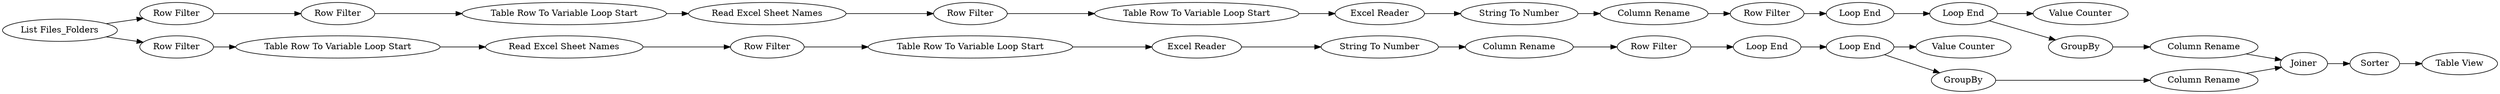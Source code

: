digraph {
	27 [label="List Files_Folders"]
	28 [label="Table Row To Variable Loop Start"]
	29 [label="Read Excel Sheet Names"]
	30 [label="Row Filter"]
	31 [label="Row Filter"]
	32 [label="Row Filter"]
	36 [label="Row Filter"]
	37 [label="Table Row To Variable Loop Start"]
	38 [label="Excel Reader"]
	40 [label="Loop End"]
	41 [label="Loop End"]
	42 [label="Column Rename"]
	43 [label="String To Number"]
	44 [label="Row Filter"]
	46 [label="Value Counter"]
	47 [label="Loop End"]
	48 [label="Excel Reader"]
	49 [label="Read Excel Sheet Names"]
	52 [label="Loop End"]
	53 [label="Table Row To Variable Loop Start"]
	55 [label="Row Filter"]
	58 [label="Table Row To Variable Loop Start"]
	59 [label="Column Rename"]
	60 [label="String To Number"]
	61 [label="Row Filter"]
	62 [label="Value Counter"]
	64 [label=Joiner]
	65 [label=GroupBy]
	66 [label=GroupBy]
	67 [label="Column Rename"]
	68 [label="Column Rename"]
	69 [label="Table View"]
	70 [label=Sorter]
	27 -> 30
	27 -> 32
	28 -> 29
	29 -> 36
	30 -> 31
	31 -> 28
	32 -> 53
	36 -> 37
	37 -> 38
	38 -> 43
	40 -> 41
	41 -> 46
	41 -> 65
	42 -> 44
	43 -> 42
	44 -> 40
	47 -> 52
	48 -> 60
	49 -> 55
	52 -> 62
	52 -> 66
	53 -> 49
	55 -> 58
	58 -> 48
	59 -> 61
	60 -> 59
	61 -> 47
	64 -> 70
	65 -> 67
	66 -> 68
	67 -> 64
	68 -> 64
	70 -> 69
	rankdir=LR
}
